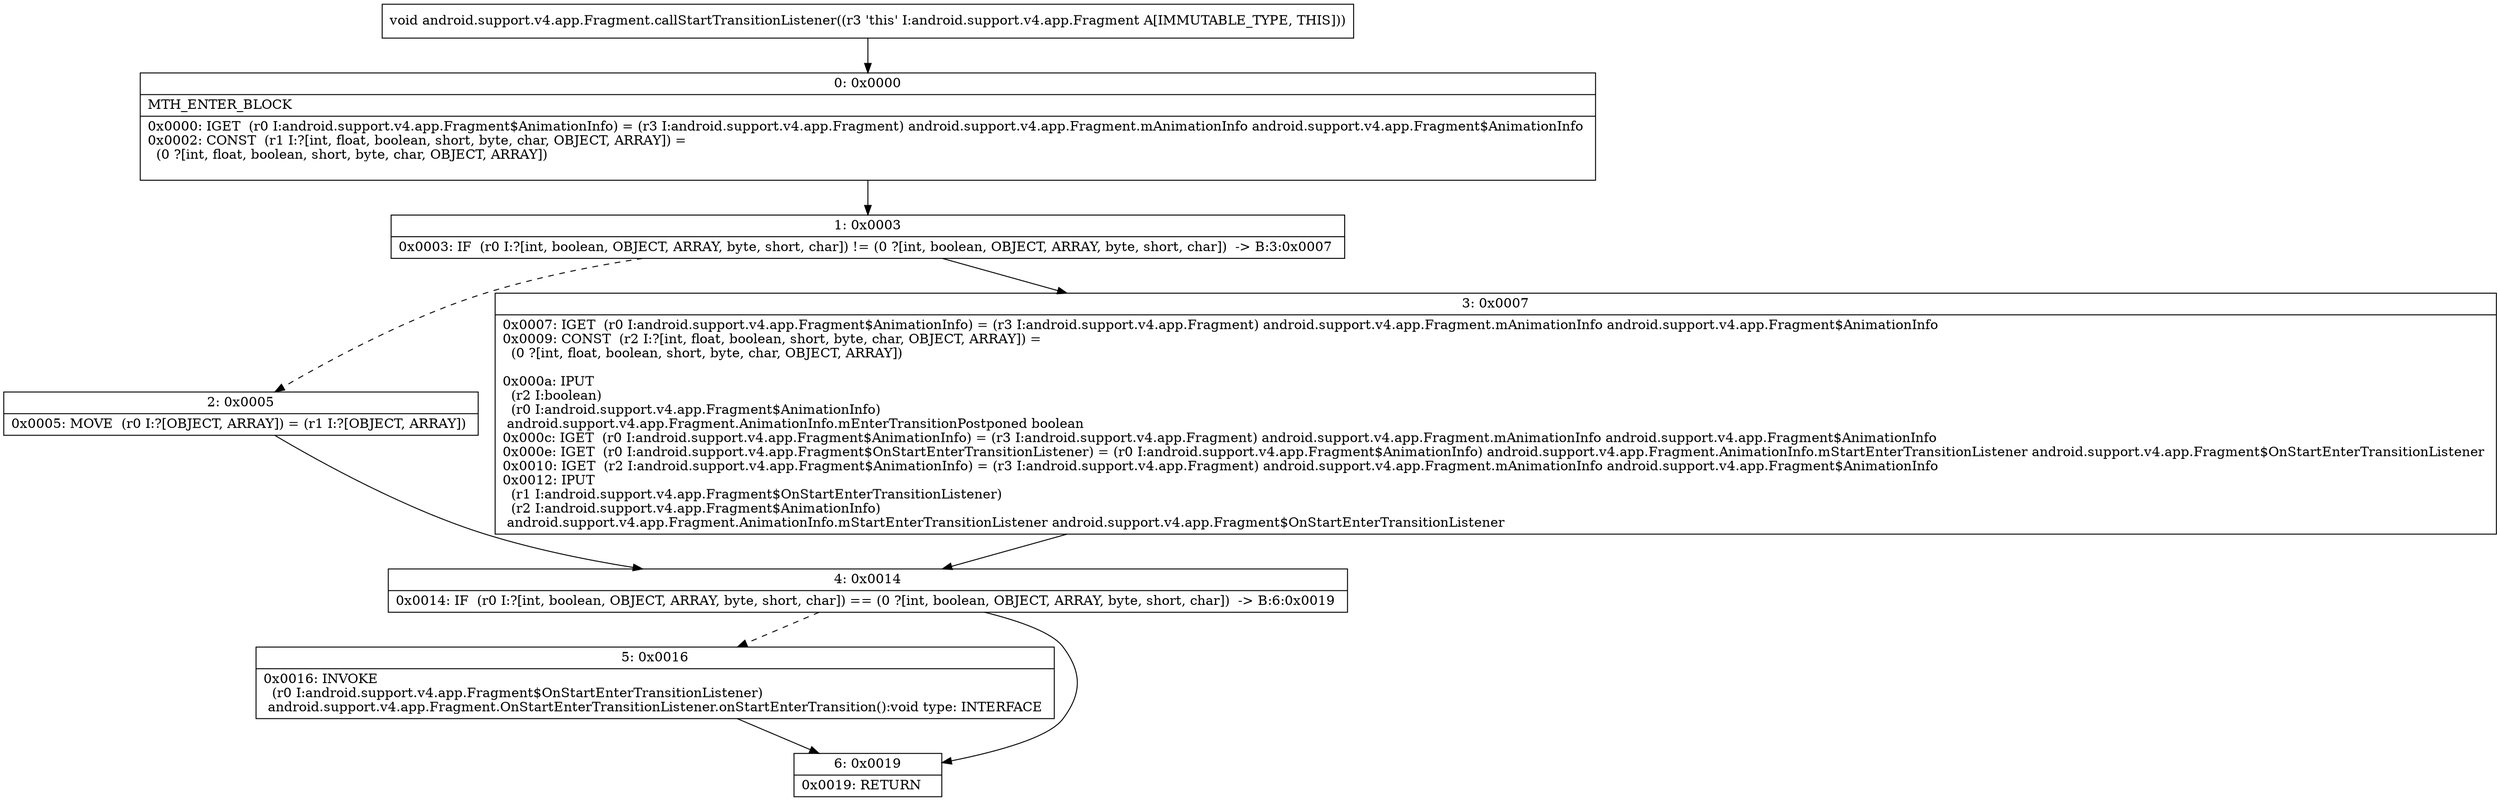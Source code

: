 digraph "CFG forandroid.support.v4.app.Fragment.callStartTransitionListener()V" {
Node_0 [shape=record,label="{0\:\ 0x0000|MTH_ENTER_BLOCK\l|0x0000: IGET  (r0 I:android.support.v4.app.Fragment$AnimationInfo) = (r3 I:android.support.v4.app.Fragment) android.support.v4.app.Fragment.mAnimationInfo android.support.v4.app.Fragment$AnimationInfo \l0x0002: CONST  (r1 I:?[int, float, boolean, short, byte, char, OBJECT, ARRAY]) = \l  (0 ?[int, float, boolean, short, byte, char, OBJECT, ARRAY])\l \l}"];
Node_1 [shape=record,label="{1\:\ 0x0003|0x0003: IF  (r0 I:?[int, boolean, OBJECT, ARRAY, byte, short, char]) != (0 ?[int, boolean, OBJECT, ARRAY, byte, short, char])  \-\> B:3:0x0007 \l}"];
Node_2 [shape=record,label="{2\:\ 0x0005|0x0005: MOVE  (r0 I:?[OBJECT, ARRAY]) = (r1 I:?[OBJECT, ARRAY]) \l}"];
Node_3 [shape=record,label="{3\:\ 0x0007|0x0007: IGET  (r0 I:android.support.v4.app.Fragment$AnimationInfo) = (r3 I:android.support.v4.app.Fragment) android.support.v4.app.Fragment.mAnimationInfo android.support.v4.app.Fragment$AnimationInfo \l0x0009: CONST  (r2 I:?[int, float, boolean, short, byte, char, OBJECT, ARRAY]) = \l  (0 ?[int, float, boolean, short, byte, char, OBJECT, ARRAY])\l \l0x000a: IPUT  \l  (r2 I:boolean)\l  (r0 I:android.support.v4.app.Fragment$AnimationInfo)\l android.support.v4.app.Fragment.AnimationInfo.mEnterTransitionPostponed boolean \l0x000c: IGET  (r0 I:android.support.v4.app.Fragment$AnimationInfo) = (r3 I:android.support.v4.app.Fragment) android.support.v4.app.Fragment.mAnimationInfo android.support.v4.app.Fragment$AnimationInfo \l0x000e: IGET  (r0 I:android.support.v4.app.Fragment$OnStartEnterTransitionListener) = (r0 I:android.support.v4.app.Fragment$AnimationInfo) android.support.v4.app.Fragment.AnimationInfo.mStartEnterTransitionListener android.support.v4.app.Fragment$OnStartEnterTransitionListener \l0x0010: IGET  (r2 I:android.support.v4.app.Fragment$AnimationInfo) = (r3 I:android.support.v4.app.Fragment) android.support.v4.app.Fragment.mAnimationInfo android.support.v4.app.Fragment$AnimationInfo \l0x0012: IPUT  \l  (r1 I:android.support.v4.app.Fragment$OnStartEnterTransitionListener)\l  (r2 I:android.support.v4.app.Fragment$AnimationInfo)\l android.support.v4.app.Fragment.AnimationInfo.mStartEnterTransitionListener android.support.v4.app.Fragment$OnStartEnterTransitionListener \l}"];
Node_4 [shape=record,label="{4\:\ 0x0014|0x0014: IF  (r0 I:?[int, boolean, OBJECT, ARRAY, byte, short, char]) == (0 ?[int, boolean, OBJECT, ARRAY, byte, short, char])  \-\> B:6:0x0019 \l}"];
Node_5 [shape=record,label="{5\:\ 0x0016|0x0016: INVOKE  \l  (r0 I:android.support.v4.app.Fragment$OnStartEnterTransitionListener)\l android.support.v4.app.Fragment.OnStartEnterTransitionListener.onStartEnterTransition():void type: INTERFACE \l}"];
Node_6 [shape=record,label="{6\:\ 0x0019|0x0019: RETURN   \l}"];
MethodNode[shape=record,label="{void android.support.v4.app.Fragment.callStartTransitionListener((r3 'this' I:android.support.v4.app.Fragment A[IMMUTABLE_TYPE, THIS])) }"];
MethodNode -> Node_0;
Node_0 -> Node_1;
Node_1 -> Node_2[style=dashed];
Node_1 -> Node_3;
Node_2 -> Node_4;
Node_3 -> Node_4;
Node_4 -> Node_5[style=dashed];
Node_4 -> Node_6;
Node_5 -> Node_6;
}

